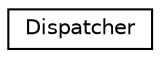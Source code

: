 digraph "Graphical Class Hierarchy"
{
  edge [fontname="Helvetica",fontsize="10",labelfontname="Helvetica",labelfontsize="10"];
  node [fontname="Helvetica",fontsize="10",shape=record];
  rankdir="LR";
  Node0 [label="Dispatcher",height=0.2,width=0.4,color="black", fillcolor="white", style="filled",URL="$class_dispatcher.html"];
}
